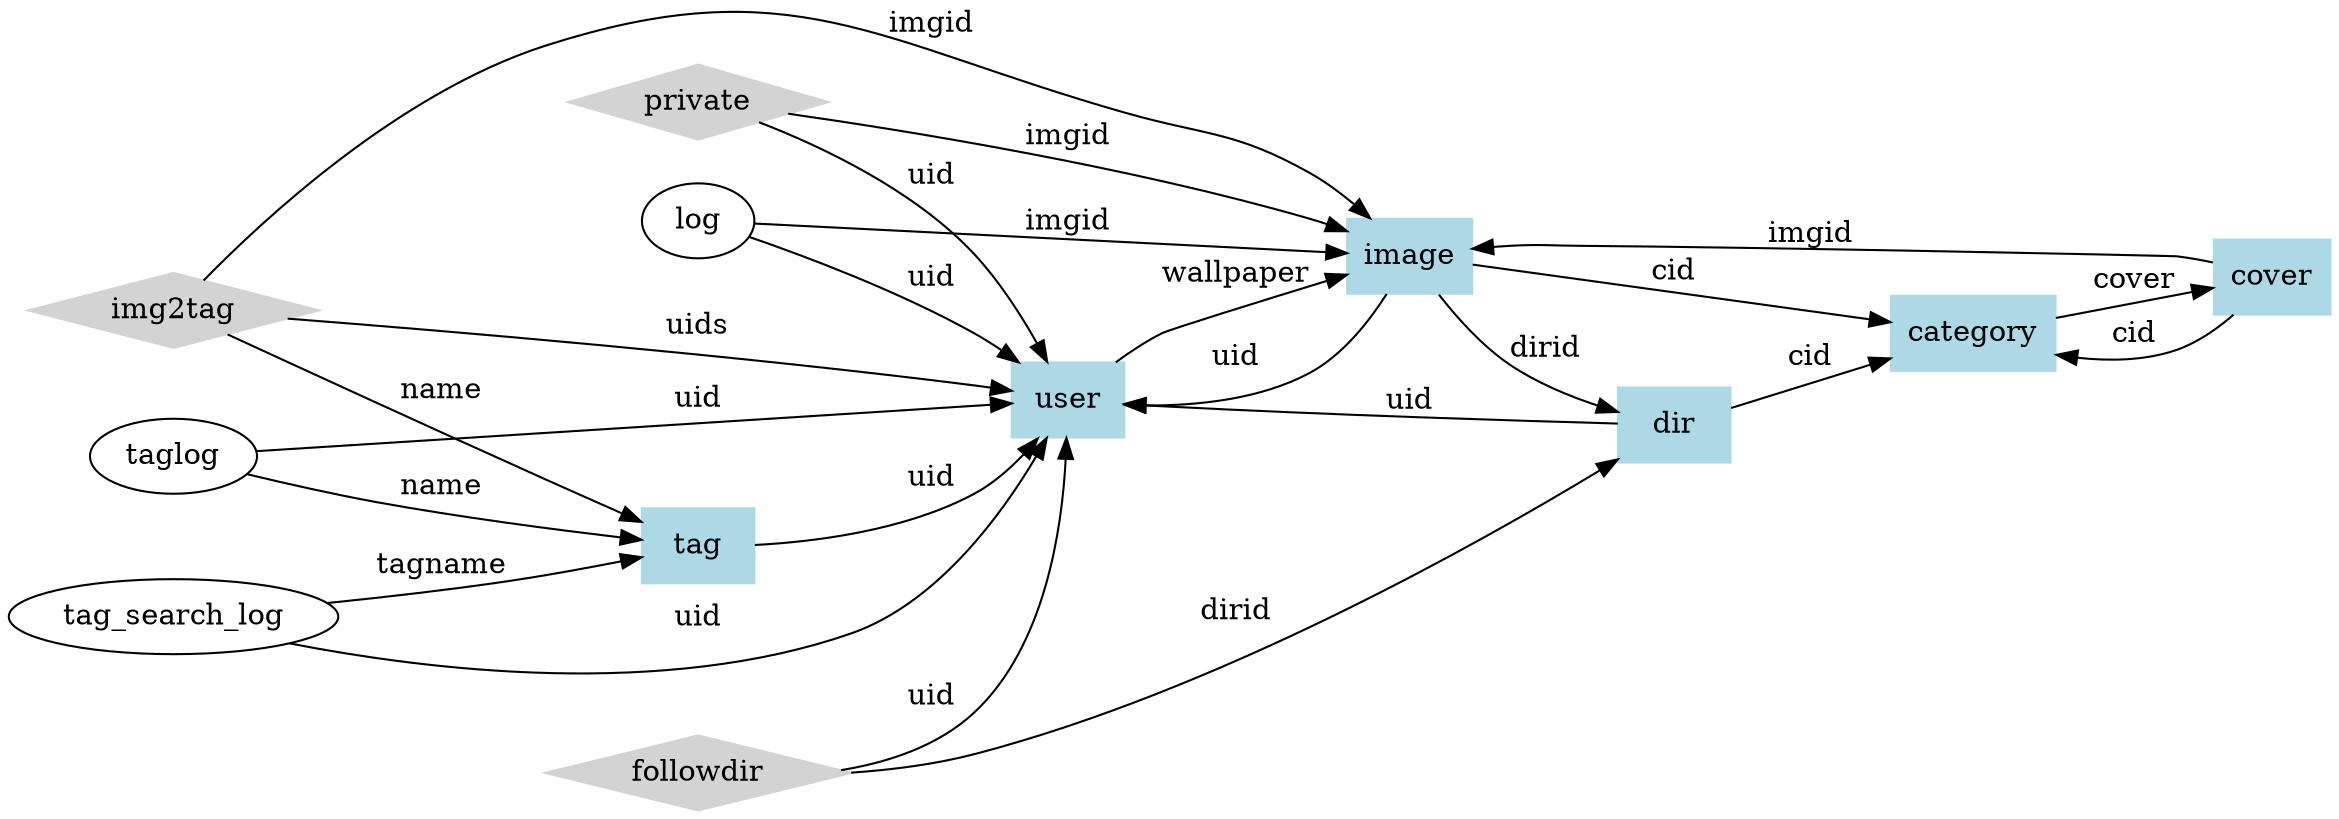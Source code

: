digraph adesk_db {
    rankdir=LR;
    size = "16,12"
    node [shape=ellipse]; log; taglog; tag_search_log;
    node [shape=box,style=filled,color=lightblue]; user; image; category; dir; tag; cover;
    node [shape=diamond,style=filled,color=lightgrey]; img2tag; private; followdir;

    user -> image[label="wallpaper"];

    image -> user [label="uid"];
    image -> category [label="cid"];
    image -> dir [label="dirid"];

    category -> cover [label="cover"];

    cover -> category[label="cid"];
    cover -> image[label="imgid"];

    dir -> user[label="uid"];
    dir -> category [label="cid"];

    tag -> user [label="uid"];

    img2tag -> image[label="imgid"];
    img2tag -> user[label="uids"];
    img2tag -> tag[label="name"];

    private -> user[label="uid"];
    private -> image[label="imgid"];

    followdir -> user[label="uid"];
    followdir -> dir[label="dirid"];

    log -> user[label="uid"];
    log -> image[label="imgid"];

    tag_search_log -> user[label="uid"];
    tag_search_log -> tag[label="tagname"];

    taglog -> user[label="uid"];
    taglog -> tag[label="name"];


}
